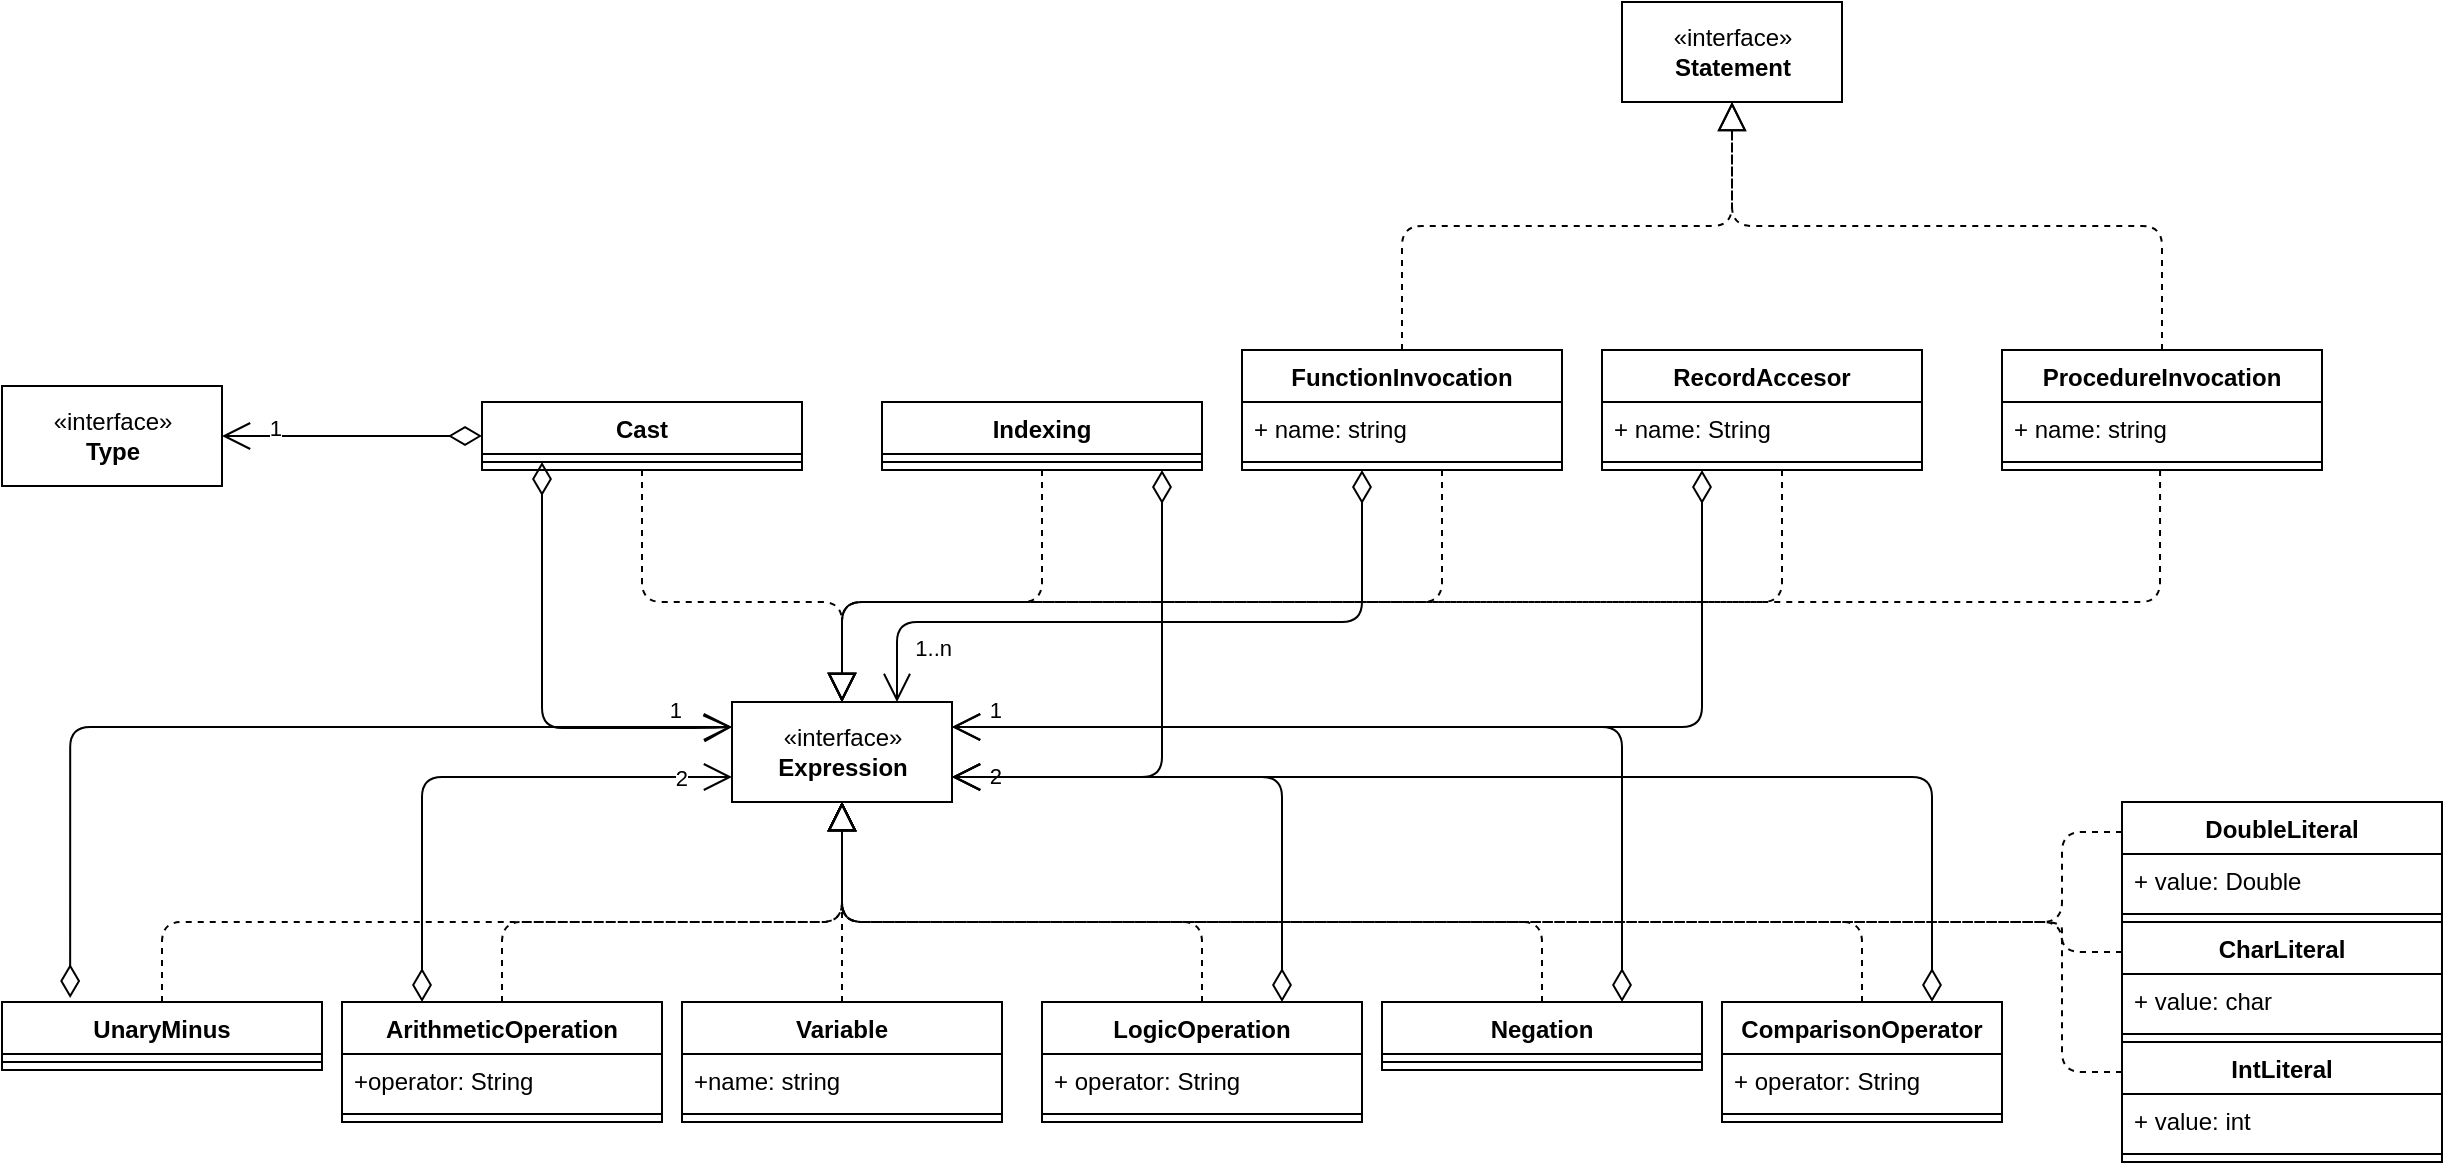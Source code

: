 <mxfile version="16.6.4" type="device"><diagram id="C5RBs43oDa-KdzZeNtuy" name="Page-1"><mxGraphModel dx="1865" dy="1733" grid="1" gridSize="10" guides="1" tooltips="1" connect="1" arrows="1" fold="1" page="1" pageScale="1" pageWidth="827" pageHeight="1169" math="0" shadow="0"><root><mxCell id="WIyWlLk6GJQsqaUBKTNV-0"/><mxCell id="WIyWlLk6GJQsqaUBKTNV-1" parent="WIyWlLk6GJQsqaUBKTNV-0"/><mxCell id="xL1u7Af5h9r503OtZPrn-3" value="Variable" style="swimlane;fontStyle=1;align=center;verticalAlign=top;childLayout=stackLayout;horizontal=1;startSize=26;horizontalStack=0;resizeParent=1;resizeParentMax=0;resizeLast=0;collapsible=1;marginBottom=0;" parent="WIyWlLk6GJQsqaUBKTNV-1" vertex="1"><mxGeometry x="260" y="340" width="160" height="60" as="geometry"/></mxCell><mxCell id="xL1u7Af5h9r503OtZPrn-4" value="+name: string&#xA;" style="text;strokeColor=none;fillColor=none;align=left;verticalAlign=top;spacingLeft=4;spacingRight=4;overflow=hidden;rotatable=0;points=[[0,0.5],[1,0.5]];portConstraint=eastwest;" parent="xL1u7Af5h9r503OtZPrn-3" vertex="1"><mxGeometry y="26" width="160" height="26" as="geometry"/></mxCell><mxCell id="xL1u7Af5h9r503OtZPrn-5" value="" style="line;strokeWidth=1;fillColor=none;align=left;verticalAlign=middle;spacingTop=-1;spacingLeft=3;spacingRight=3;rotatable=0;labelPosition=right;points=[];portConstraint=eastwest;" parent="xL1u7Af5h9r503OtZPrn-3" vertex="1"><mxGeometry y="52" width="160" height="8" as="geometry"/></mxCell><mxCell id="xL1u7Af5h9r503OtZPrn-7" value="IntLiteral" style="swimlane;fontStyle=1;align=center;verticalAlign=top;childLayout=stackLayout;horizontal=1;startSize=26;horizontalStack=0;resizeParent=1;resizeParentMax=0;resizeLast=0;collapsible=1;marginBottom=0;" parent="WIyWlLk6GJQsqaUBKTNV-1" vertex="1"><mxGeometry x="980" y="360" width="160" height="60" as="geometry"/></mxCell><mxCell id="xL1u7Af5h9r503OtZPrn-8" value="+ value: int&#xA;" style="text;strokeColor=none;fillColor=none;align=left;verticalAlign=top;spacingLeft=4;spacingRight=4;overflow=hidden;rotatable=0;points=[[0,0.5],[1,0.5]];portConstraint=eastwest;" parent="xL1u7Af5h9r503OtZPrn-7" vertex="1"><mxGeometry y="26" width="160" height="26" as="geometry"/></mxCell><mxCell id="xL1u7Af5h9r503OtZPrn-9" value="" style="line;strokeWidth=1;fillColor=none;align=left;verticalAlign=middle;spacingTop=-1;spacingLeft=3;spacingRight=3;rotatable=0;labelPosition=right;points=[];portConstraint=eastwest;" parent="xL1u7Af5h9r503OtZPrn-7" vertex="1"><mxGeometry y="52" width="160" height="8" as="geometry"/></mxCell><mxCell id="xL1u7Af5h9r503OtZPrn-11" value="ArithmeticOperation" style="swimlane;fontStyle=1;align=center;verticalAlign=top;childLayout=stackLayout;horizontal=1;startSize=26;horizontalStack=0;resizeParent=1;resizeParentMax=0;resizeLast=0;collapsible=1;marginBottom=0;" parent="WIyWlLk6GJQsqaUBKTNV-1" vertex="1"><mxGeometry x="90" y="340" width="160" height="60" as="geometry"/></mxCell><mxCell id="xL1u7Af5h9r503OtZPrn-12" value="+operator: String" style="text;strokeColor=none;fillColor=none;align=left;verticalAlign=top;spacingLeft=4;spacingRight=4;overflow=hidden;rotatable=0;points=[[0,0.5],[1,0.5]];portConstraint=eastwest;" parent="xL1u7Af5h9r503OtZPrn-11" vertex="1"><mxGeometry y="26" width="160" height="26" as="geometry"/></mxCell><mxCell id="xL1u7Af5h9r503OtZPrn-13" value="" style="line;strokeWidth=1;fillColor=none;align=left;verticalAlign=middle;spacingTop=-1;spacingLeft=3;spacingRight=3;rotatable=0;labelPosition=right;points=[];portConstraint=eastwest;" parent="xL1u7Af5h9r503OtZPrn-11" vertex="1"><mxGeometry y="52" width="160" height="8" as="geometry"/></mxCell><mxCell id="xL1u7Af5h9r503OtZPrn-16" value="«interface»&lt;br&gt;&lt;div&gt;&lt;b&gt;Expression&lt;/b&gt;&lt;/div&gt;" style="html=1;" parent="WIyWlLk6GJQsqaUBKTNV-1" vertex="1"><mxGeometry x="285" y="190" width="110" height="50" as="geometry"/></mxCell><mxCell id="xL1u7Af5h9r503OtZPrn-18" value="" style="endArrow=block;dashed=1;endFill=0;endSize=12;html=1;exitX=0.5;exitY=0;exitDx=0;exitDy=0;rounded=1;" parent="WIyWlLk6GJQsqaUBKTNV-1" source="xL1u7Af5h9r503OtZPrn-11" edge="1"><mxGeometry width="160" relative="1" as="geometry"><mxPoint x="250" y="480" as="sourcePoint"/><mxPoint x="340" y="240" as="targetPoint"/><Array as="points"><mxPoint x="170" y="300"/><mxPoint x="340" y="300"/></Array></mxGeometry></mxCell><mxCell id="xL1u7Af5h9r503OtZPrn-19" value="" style="endArrow=block;dashed=1;endFill=0;endSize=12;html=1;entryX=0.5;entryY=1;entryDx=0;entryDy=0;exitX=0.5;exitY=0;exitDx=0;exitDy=0;rounded=1;" parent="WIyWlLk6GJQsqaUBKTNV-1" source="xL1u7Af5h9r503OtZPrn-3" target="xL1u7Af5h9r503OtZPrn-16" edge="1"><mxGeometry width="160" relative="1" as="geometry"><mxPoint x="260" y="490" as="sourcePoint"/><mxPoint x="340" y="280" as="targetPoint"/></mxGeometry></mxCell><mxCell id="xL1u7Af5h9r503OtZPrn-27" value="UnaryMinus&#xA;" style="swimlane;fontStyle=1;align=center;verticalAlign=top;childLayout=stackLayout;horizontal=1;startSize=26;horizontalStack=0;resizeParent=1;resizeParentMax=0;resizeLast=0;collapsible=1;marginBottom=0;" parent="WIyWlLk6GJQsqaUBKTNV-1" vertex="1"><mxGeometry x="-80" y="340" width="160" height="34" as="geometry"/></mxCell><mxCell id="xL1u7Af5h9r503OtZPrn-29" value="" style="line;strokeWidth=1;fillColor=none;align=left;verticalAlign=middle;spacingTop=-1;spacingLeft=3;spacingRight=3;rotatable=0;labelPosition=right;points=[];portConstraint=eastwest;" parent="xL1u7Af5h9r503OtZPrn-27" vertex="1"><mxGeometry y="26" width="160" height="8" as="geometry"/></mxCell><mxCell id="xL1u7Af5h9r503OtZPrn-33" value="" style="endArrow=open;html=1;endSize=12;startArrow=diamondThin;startSize=14;startFill=0;edgeStyle=orthogonalEdgeStyle;entryX=0;entryY=0.25;entryDx=0;entryDy=0;exitX=0.213;exitY=-0.059;exitDx=0;exitDy=0;exitPerimeter=0;rounded=1;" parent="WIyWlLk6GJQsqaUBKTNV-1" source="xL1u7Af5h9r503OtZPrn-27" target="xL1u7Af5h9r503OtZPrn-16" edge="1"><mxGeometry relative="1" as="geometry"><mxPoint x="140" y="470" as="sourcePoint"/><mxPoint x="300" y="470" as="targetPoint"/><Array as="points"><mxPoint x="-46" y="203"/></Array></mxGeometry></mxCell><mxCell id="xL1u7Af5h9r503OtZPrn-35" value="1" style="edgeLabel;resizable=0;html=1;align=right;verticalAlign=top;" parent="xL1u7Af5h9r503OtZPrn-33" connectable="0" vertex="1"><mxGeometry x="1" relative="1" as="geometry"><mxPoint x="-25" y="-22" as="offset"/></mxGeometry></mxCell><mxCell id="xL1u7Af5h9r503OtZPrn-36" value="" style="endArrow=block;dashed=1;endFill=0;endSize=12;html=1;exitX=0.5;exitY=0;exitDx=0;exitDy=0;rounded=1;" parent="WIyWlLk6GJQsqaUBKTNV-1" source="xL1u7Af5h9r503OtZPrn-27" edge="1"><mxGeometry width="160" relative="1" as="geometry"><mxPoint x="140" y="260" as="sourcePoint"/><mxPoint x="340" y="240" as="targetPoint"/><Array as="points"><mxPoint y="300"/><mxPoint x="340" y="300"/></Array></mxGeometry></mxCell><mxCell id="r8-8H4Z4iRaG8STCAwNs-1" value="" style="endArrow=open;html=1;endSize=12;startArrow=diamondThin;startSize=14;startFill=0;edgeStyle=orthogonalEdgeStyle;entryX=0;entryY=0.75;entryDx=0;entryDy=0;exitX=0.25;exitY=0;exitDx=0;exitDy=0;rounded=1;" parent="WIyWlLk6GJQsqaUBKTNV-1" source="xL1u7Af5h9r503OtZPrn-11" target="xL1u7Af5h9r503OtZPrn-16" edge="1"><mxGeometry relative="1" as="geometry"><mxPoint x="-35.92" y="347.994" as="sourcePoint"/><mxPoint x="295" y="212.5" as="targetPoint"/><Array as="points"><mxPoint x="130" y="228"/></Array></mxGeometry></mxCell><mxCell id="r8-8H4Z4iRaG8STCAwNs-2" value="2" style="edgeLabel;resizable=0;html=1;align=right;verticalAlign=top;" parent="r8-8H4Z4iRaG8STCAwNs-1" connectable="0" vertex="1"><mxGeometry x="1" relative="1" as="geometry"><mxPoint x="-22" y="-13" as="offset"/></mxGeometry></mxCell><mxCell id="r8-8H4Z4iRaG8STCAwNs-3" value="LogicOperation" style="swimlane;fontStyle=1;align=center;verticalAlign=top;childLayout=stackLayout;horizontal=1;startSize=26;horizontalStack=0;resizeParent=1;resizeParentMax=0;resizeLast=0;collapsible=1;marginBottom=0;" parent="WIyWlLk6GJQsqaUBKTNV-1" vertex="1"><mxGeometry x="440" y="340" width="160" height="60" as="geometry"/></mxCell><mxCell id="r8-8H4Z4iRaG8STCAwNs-4" value="+ operator: String" style="text;strokeColor=none;fillColor=none;align=left;verticalAlign=top;spacingLeft=4;spacingRight=4;overflow=hidden;rotatable=0;points=[[0,0.5],[1,0.5]];portConstraint=eastwest;" parent="r8-8H4Z4iRaG8STCAwNs-3" vertex="1"><mxGeometry y="26" width="160" height="26" as="geometry"/></mxCell><mxCell id="r8-8H4Z4iRaG8STCAwNs-5" value="" style="line;strokeWidth=1;fillColor=none;align=left;verticalAlign=middle;spacingTop=-1;spacingLeft=3;spacingRight=3;rotatable=0;labelPosition=right;points=[];portConstraint=eastwest;" parent="r8-8H4Z4iRaG8STCAwNs-3" vertex="1"><mxGeometry y="52" width="160" height="8" as="geometry"/></mxCell><mxCell id="r8-8H4Z4iRaG8STCAwNs-7" value="Negation" style="swimlane;fontStyle=1;align=center;verticalAlign=top;childLayout=stackLayout;horizontal=1;startSize=26;horizontalStack=0;resizeParent=1;resizeParentMax=0;resizeLast=0;collapsible=1;marginBottom=0;" parent="WIyWlLk6GJQsqaUBKTNV-1" vertex="1"><mxGeometry x="610" y="340" width="160" height="34" as="geometry"/></mxCell><mxCell id="r8-8H4Z4iRaG8STCAwNs-9" value="" style="line;strokeWidth=1;fillColor=none;align=left;verticalAlign=middle;spacingTop=-1;spacingLeft=3;spacingRight=3;rotatable=0;labelPosition=right;points=[];portConstraint=eastwest;" parent="r8-8H4Z4iRaG8STCAwNs-7" vertex="1"><mxGeometry y="26" width="160" height="8" as="geometry"/></mxCell><mxCell id="r8-8H4Z4iRaG8STCAwNs-11" value="" style="endArrow=block;dashed=1;endFill=0;endSize=12;html=1;exitX=0.5;exitY=0;exitDx=0;exitDy=0;rounded=1;" parent="WIyWlLk6GJQsqaUBKTNV-1" source="r8-8H4Z4iRaG8STCAwNs-3" edge="1"><mxGeometry width="160" relative="1" as="geometry"><mxPoint x="340" y="330" as="sourcePoint"/><mxPoint x="340" y="240" as="targetPoint"/><Array as="points"><mxPoint x="520" y="300"/><mxPoint x="340" y="300"/></Array></mxGeometry></mxCell><mxCell id="r8-8H4Z4iRaG8STCAwNs-12" value="" style="endArrow=block;dashed=1;endFill=0;endSize=12;html=1;entryX=0.5;entryY=1;entryDx=0;entryDy=0;exitX=0.5;exitY=0;exitDx=0;exitDy=0;rounded=1;" parent="WIyWlLk6GJQsqaUBKTNV-1" source="r8-8H4Z4iRaG8STCAwNs-7" target="xL1u7Af5h9r503OtZPrn-16" edge="1"><mxGeometry width="160" relative="1" as="geometry"><mxPoint x="340" y="330" as="sourcePoint"/><mxPoint x="500" y="330" as="targetPoint"/><Array as="points"><mxPoint x="690" y="300"/><mxPoint x="340" y="300"/></Array></mxGeometry></mxCell><mxCell id="r8-8H4Z4iRaG8STCAwNs-13" value="" style="endArrow=open;html=1;endSize=12;startArrow=diamondThin;startSize=14;startFill=0;edgeStyle=orthogonalEdgeStyle;entryX=1;entryY=0.75;entryDx=0;entryDy=0;exitX=0.75;exitY=0;exitDx=0;exitDy=0;rounded=1;" parent="WIyWlLk6GJQsqaUBKTNV-1" source="r8-8H4Z4iRaG8STCAwNs-3" target="xL1u7Af5h9r503OtZPrn-16" edge="1"><mxGeometry relative="1" as="geometry"><mxPoint x="140" y="350" as="sourcePoint"/><mxPoint x="295" y="237.5" as="targetPoint"/><Array as="points"><mxPoint x="560" y="228"/></Array></mxGeometry></mxCell><mxCell id="r8-8H4Z4iRaG8STCAwNs-14" value="2" style="edgeLabel;resizable=0;html=1;align=right;verticalAlign=top;" parent="r8-8H4Z4iRaG8STCAwNs-13" connectable="0" vertex="1"><mxGeometry x="1" relative="1" as="geometry"><mxPoint x="25" y="-14" as="offset"/></mxGeometry></mxCell><mxCell id="r8-8H4Z4iRaG8STCAwNs-15" value="" style="endArrow=open;html=1;endSize=12;startArrow=diamondThin;startSize=14;startFill=0;edgeStyle=orthogonalEdgeStyle;entryX=1;entryY=0.25;entryDx=0;entryDy=0;exitX=0.75;exitY=0;exitDx=0;exitDy=0;rounded=1;" parent="WIyWlLk6GJQsqaUBKTNV-1" source="r8-8H4Z4iRaG8STCAwNs-7" target="xL1u7Af5h9r503OtZPrn-16" edge="1"><mxGeometry relative="1" as="geometry"><mxPoint x="-35.92" y="347.994" as="sourcePoint"/><mxPoint x="295" y="212.5" as="targetPoint"/><Array as="points"><mxPoint x="730" y="203"/></Array></mxGeometry></mxCell><mxCell id="r8-8H4Z4iRaG8STCAwNs-16" value="1" style="edgeLabel;resizable=0;html=1;align=right;verticalAlign=top;" parent="r8-8H4Z4iRaG8STCAwNs-15" connectable="0" vertex="1"><mxGeometry x="1" relative="1" as="geometry"><mxPoint x="25" y="-22" as="offset"/></mxGeometry></mxCell><mxCell id="oew-_MzWVDVJuDiaFAPV-8" value="Cast" style="swimlane;fontStyle=1;align=center;verticalAlign=top;childLayout=stackLayout;horizontal=1;startSize=26;horizontalStack=0;resizeParent=1;resizeParentMax=0;resizeLast=0;collapsible=1;marginBottom=0;" parent="WIyWlLk6GJQsqaUBKTNV-1" vertex="1"><mxGeometry x="160" y="40" width="160" height="34" as="geometry"/></mxCell><mxCell id="oew-_MzWVDVJuDiaFAPV-10" value="" style="line;strokeWidth=1;fillColor=none;align=left;verticalAlign=middle;spacingTop=-1;spacingLeft=3;spacingRight=3;rotatable=0;labelPosition=right;points=[];portConstraint=eastwest;" parent="oew-_MzWVDVJuDiaFAPV-8" vertex="1"><mxGeometry y="26" width="160" height="8" as="geometry"/></mxCell><mxCell id="oew-_MzWVDVJuDiaFAPV-12" value="Indexing" style="swimlane;fontStyle=1;align=center;verticalAlign=top;childLayout=stackLayout;horizontal=1;startSize=26;horizontalStack=0;resizeParent=1;resizeParentMax=0;resizeLast=0;collapsible=1;marginBottom=0;" parent="WIyWlLk6GJQsqaUBKTNV-1" vertex="1"><mxGeometry x="360" y="40" width="160" height="34" as="geometry"/></mxCell><mxCell id="oew-_MzWVDVJuDiaFAPV-14" value="" style="line;strokeWidth=1;fillColor=none;align=left;verticalAlign=middle;spacingTop=-1;spacingLeft=3;spacingRight=3;rotatable=0;labelPosition=right;points=[];portConstraint=eastwest;" parent="oew-_MzWVDVJuDiaFAPV-12" vertex="1"><mxGeometry y="26" width="160" height="8" as="geometry"/></mxCell><mxCell id="oew-_MzWVDVJuDiaFAPV-16" value="" style="endArrow=block;dashed=1;endFill=0;endSize=12;html=1;rounded=1;entryX=0.5;entryY=0;entryDx=0;entryDy=0;exitX=0.5;exitY=1;exitDx=0;exitDy=0;" parent="WIyWlLk6GJQsqaUBKTNV-1" source="oew-_MzWVDVJuDiaFAPV-8" target="xL1u7Af5h9r503OtZPrn-16" edge="1"><mxGeometry width="160" relative="1" as="geometry"><mxPoint x="340" y="290" as="sourcePoint"/><mxPoint x="500" y="290" as="targetPoint"/><Array as="points"><mxPoint x="240" y="140"/><mxPoint x="340" y="140"/></Array></mxGeometry></mxCell><mxCell id="oew-_MzWVDVJuDiaFAPV-17" value="" style="endArrow=block;dashed=1;endFill=0;endSize=12;html=1;rounded=1;entryX=0.5;entryY=0;entryDx=0;entryDy=0;exitX=0.5;exitY=1;exitDx=0;exitDy=0;" parent="WIyWlLk6GJQsqaUBKTNV-1" source="oew-_MzWVDVJuDiaFAPV-12" target="xL1u7Af5h9r503OtZPrn-16" edge="1"><mxGeometry width="160" relative="1" as="geometry"><mxPoint x="250" y="84" as="sourcePoint"/><mxPoint x="350" y="200" as="targetPoint"/><Array as="points"><mxPoint x="440" y="140"/><mxPoint x="340" y="140"/></Array></mxGeometry></mxCell><mxCell id="oew-_MzWVDVJuDiaFAPV-18" value="" style="endArrow=open;html=1;endSize=12;startArrow=diamondThin;startSize=14;startFill=0;edgeStyle=orthogonalEdgeStyle;rounded=1;entryX=0;entryY=0.25;entryDx=0;entryDy=0;" parent="WIyWlLk6GJQsqaUBKTNV-1" target="xL1u7Af5h9r503OtZPrn-16" edge="1"><mxGeometry relative="1" as="geometry"><mxPoint x="190" y="70" as="sourcePoint"/><mxPoint x="500" y="290" as="targetPoint"/><Array as="points"><mxPoint x="190" y="203"/><mxPoint x="275" y="203"/></Array></mxGeometry></mxCell><mxCell id="Ejt2beET1xlfPk8eXHFG-0" value="«interface»&lt;br&gt;&lt;b&gt;Type&lt;/b&gt;" style="html=1;" parent="WIyWlLk6GJQsqaUBKTNV-1" vertex="1"><mxGeometry x="-80" y="32" width="110" height="50" as="geometry"/></mxCell><mxCell id="Ejt2beET1xlfPk8eXHFG-1" value="" style="endArrow=open;html=1;endSize=12;startArrow=diamondThin;startSize=14;startFill=0;edgeStyle=orthogonalEdgeStyle;rounded=1;entryX=1;entryY=0.5;entryDx=0;entryDy=0;exitX=0;exitY=0.5;exitDx=0;exitDy=0;" parent="WIyWlLk6GJQsqaUBKTNV-1" source="oew-_MzWVDVJuDiaFAPV-8" target="Ejt2beET1xlfPk8eXHFG-0" edge="1"><mxGeometry relative="1" as="geometry"><mxPoint x="470" y="290" as="sourcePoint"/><mxPoint x="630" y="290" as="targetPoint"/><Array as="points"><mxPoint x="140" y="57"/><mxPoint x="140" y="57"/></Array></mxGeometry></mxCell><mxCell id="Ejt2beET1xlfPk8eXHFG-3" value="1" style="edgeLabel;resizable=0;html=1;align=right;verticalAlign=top;" parent="Ejt2beET1xlfPk8eXHFG-1" connectable="0" vertex="1"><mxGeometry x="1" relative="1" as="geometry"><mxPoint x="30" y="-17" as="offset"/></mxGeometry></mxCell><mxCell id="xtFBqtMyr5h_ZtkGj_UC-4" value="" style="endArrow=block;dashed=1;endFill=0;endSize=12;html=1;rounded=1;exitX=0.5;exitY=1;exitDx=0;exitDy=0;" parent="WIyWlLk6GJQsqaUBKTNV-1" edge="1"><mxGeometry width="160" relative="1" as="geometry"><mxPoint x="640" y="74" as="sourcePoint"/><mxPoint x="340" y="190" as="targetPoint"/><Array as="points"><mxPoint x="640" y="140"/><mxPoint x="340" y="140"/></Array></mxGeometry></mxCell><mxCell id="xtFBqtMyr5h_ZtkGj_UC-5" value="" style="endArrow=open;html=1;endSize=12;startArrow=diamondThin;startSize=14;startFill=0;edgeStyle=orthogonalEdgeStyle;rounded=1;entryX=0.75;entryY=0;entryDx=0;entryDy=0;exitX=0.25;exitY=1;exitDx=0;exitDy=0;" parent="WIyWlLk6GJQsqaUBKTNV-1" target="xL1u7Af5h9r503OtZPrn-16" edge="1"><mxGeometry relative="1" as="geometry"><mxPoint x="600" y="74" as="sourcePoint"/><mxPoint x="322.5" y="200" as="targetPoint"/><Array as="points"><mxPoint x="600" y="150"/><mxPoint x="368" y="150"/></Array></mxGeometry></mxCell><mxCell id="xtFBqtMyr5h_ZtkGj_UC-6" value="1..n" style="edgeLabel;resizable=0;html=1;align=right;verticalAlign=top;" parent="xtFBqtMyr5h_ZtkGj_UC-5" connectable="0" vertex="1"><mxGeometry x="1" relative="1" as="geometry"><mxPoint x="28" y="-40" as="offset"/></mxGeometry></mxCell><mxCell id="TEkYNDoxnSlp-H3mgl7C-4" value="" style="endArrow=open;html=1;endSize=12;startArrow=diamondThin;startSize=14;startFill=0;edgeStyle=orthogonalEdgeStyle;rounded=1;entryX=1;entryY=0.25;entryDx=0;entryDy=0;exitX=0.25;exitY=1;exitDx=0;exitDy=0;" parent="WIyWlLk6GJQsqaUBKTNV-1" target="xL1u7Af5h9r503OtZPrn-16" edge="1"><mxGeometry relative="1" as="geometry"><mxPoint x="770" y="74" as="sourcePoint"/><mxPoint x="377.5" y="200" as="targetPoint"/><Array as="points"><mxPoint x="770" y="203"/></Array></mxGeometry></mxCell><mxCell id="TEkYNDoxnSlp-H3mgl7C-6" value="" style="endArrow=block;dashed=1;endFill=0;endSize=12;html=1;rounded=1;exitX=0.5;exitY=1;exitDx=0;exitDy=0;" parent="WIyWlLk6GJQsqaUBKTNV-1" edge="1"><mxGeometry width="160" relative="1" as="geometry"><mxPoint x="810" y="74" as="sourcePoint"/><mxPoint x="340" y="190" as="targetPoint"/><Array as="points"><mxPoint x="810" y="140"/><mxPoint x="340" y="140"/></Array></mxGeometry></mxCell><mxCell id="RX1f9p8_NOGL7EHeb1_R-0" value="ProcedureInvocation" style="swimlane;fontStyle=1;align=center;verticalAlign=top;childLayout=stackLayout;horizontal=1;startSize=26;horizontalStack=0;resizeParent=1;resizeParentMax=0;resizeLast=0;collapsible=1;marginBottom=0;" parent="WIyWlLk6GJQsqaUBKTNV-1" vertex="1"><mxGeometry x="920" y="14" width="160" height="60" as="geometry"/></mxCell><mxCell id="RX1f9p8_NOGL7EHeb1_R-1" value="+ name: string" style="text;strokeColor=none;fillColor=none;align=left;verticalAlign=top;spacingLeft=4;spacingRight=4;overflow=hidden;rotatable=0;points=[[0,0.5],[1,0.5]];portConstraint=eastwest;" parent="RX1f9p8_NOGL7EHeb1_R-0" vertex="1"><mxGeometry y="26" width="160" height="26" as="geometry"/></mxCell><mxCell id="RX1f9p8_NOGL7EHeb1_R-2" value="" style="line;strokeWidth=1;fillColor=none;align=left;verticalAlign=middle;spacingTop=-1;spacingLeft=3;spacingRight=3;rotatable=0;labelPosition=right;points=[];portConstraint=eastwest;" parent="RX1f9p8_NOGL7EHeb1_R-0" vertex="1"><mxGeometry y="52" width="160" height="8" as="geometry"/></mxCell><mxCell id="RX1f9p8_NOGL7EHeb1_R-4" value="FunctionInvocation" style="swimlane;fontStyle=1;align=center;verticalAlign=top;childLayout=stackLayout;horizontal=1;startSize=26;horizontalStack=0;resizeParent=1;resizeParentMax=0;resizeLast=0;collapsible=1;marginBottom=0;" parent="WIyWlLk6GJQsqaUBKTNV-1" vertex="1"><mxGeometry x="540" y="14" width="160" height="60" as="geometry"/></mxCell><mxCell id="RX1f9p8_NOGL7EHeb1_R-5" value="+ name: string" style="text;strokeColor=none;fillColor=none;align=left;verticalAlign=top;spacingLeft=4;spacingRight=4;overflow=hidden;rotatable=0;points=[[0,0.5],[1,0.5]];portConstraint=eastwest;" parent="RX1f9p8_NOGL7EHeb1_R-4" vertex="1"><mxGeometry y="26" width="160" height="26" as="geometry"/></mxCell><mxCell id="RX1f9p8_NOGL7EHeb1_R-6" value="" style="line;strokeWidth=1;fillColor=none;align=left;verticalAlign=middle;spacingTop=-1;spacingLeft=3;spacingRight=3;rotatable=0;labelPosition=right;points=[];portConstraint=eastwest;" parent="RX1f9p8_NOGL7EHeb1_R-4" vertex="1"><mxGeometry y="52" width="160" height="8" as="geometry"/></mxCell><mxCell id="RX1f9p8_NOGL7EHeb1_R-7" value="" style="endArrow=block;dashed=1;endFill=0;endSize=12;html=1;rounded=1;exitX=0.494;exitY=1;exitDx=0;exitDy=0;exitPerimeter=0;entryX=0.5;entryY=0;entryDx=0;entryDy=0;" parent="WIyWlLk6GJQsqaUBKTNV-1" source="RX1f9p8_NOGL7EHeb1_R-2" target="xL1u7Af5h9r503OtZPrn-16" edge="1"><mxGeometry width="160" relative="1" as="geometry"><mxPoint x="820" y="84" as="sourcePoint"/><mxPoint x="350" y="200" as="targetPoint"/><Array as="points"><mxPoint x="999" y="140"/><mxPoint x="340" y="140"/></Array></mxGeometry></mxCell><mxCell id="RX1f9p8_NOGL7EHeb1_R-12" value="«interface»&lt;br&gt;&lt;div&gt;&lt;b&gt;Statement&lt;/b&gt;&lt;/div&gt;" style="html=1;" parent="WIyWlLk6GJQsqaUBKTNV-1" vertex="1"><mxGeometry x="730" y="-160" width="110" height="50" as="geometry"/></mxCell><mxCell id="RX1f9p8_NOGL7EHeb1_R-13" value="" style="endArrow=block;dashed=1;endFill=0;endSize=12;html=1;rounded=1;edgeStyle=orthogonalEdgeStyle;entryX=0.5;entryY=1;entryDx=0;entryDy=0;exitX=0.5;exitY=0;exitDx=0;exitDy=0;" parent="WIyWlLk6GJQsqaUBKTNV-1" source="RX1f9p8_NOGL7EHeb1_R-4" target="RX1f9p8_NOGL7EHeb1_R-12" edge="1"><mxGeometry width="160" relative="1" as="geometry"><mxPoint x="540" y="210" as="sourcePoint"/><mxPoint x="700" y="210" as="targetPoint"/></mxGeometry></mxCell><mxCell id="RX1f9p8_NOGL7EHeb1_R-14" value="" style="endArrow=block;dashed=1;endFill=0;endSize=12;html=1;rounded=1;edgeStyle=orthogonalEdgeStyle;entryX=0.5;entryY=1;entryDx=0;entryDy=0;exitX=0.5;exitY=0;exitDx=0;exitDy=0;" parent="WIyWlLk6GJQsqaUBKTNV-1" source="RX1f9p8_NOGL7EHeb1_R-0" target="RX1f9p8_NOGL7EHeb1_R-12" edge="1"><mxGeometry width="160" relative="1" as="geometry"><mxPoint x="630" y="24" as="sourcePoint"/><mxPoint x="795" y="-100" as="targetPoint"/></mxGeometry></mxCell><mxCell id="RX1f9p8_NOGL7EHeb1_R-15" value="" style="endArrow=open;html=1;endSize=12;startArrow=diamondThin;startSize=14;startFill=0;edgeStyle=orthogonalEdgeStyle;rounded=1;entryX=1;entryY=0.75;entryDx=0;entryDy=0;" parent="WIyWlLk6GJQsqaUBKTNV-1" source="oew-_MzWVDVJuDiaFAPV-12" target="xL1u7Af5h9r503OtZPrn-16" edge="1"><mxGeometry x="-0.375" y="-40" relative="1" as="geometry"><mxPoint x="500" y="80" as="sourcePoint"/><mxPoint x="420" y="215" as="targetPoint"/><Array as="points"><mxPoint x="500" y="228"/></Array><mxPoint as="offset"/></mxGeometry></mxCell><mxCell id="RX1f9p8_NOGL7EHeb1_R-18" value="CharLiteral" style="swimlane;fontStyle=1;align=center;verticalAlign=top;childLayout=stackLayout;horizontal=1;startSize=26;horizontalStack=0;resizeParent=1;resizeParentMax=0;resizeLast=0;collapsible=1;marginBottom=0;" parent="WIyWlLk6GJQsqaUBKTNV-1" vertex="1"><mxGeometry x="980" y="300" width="160" height="60" as="geometry"/></mxCell><mxCell id="RX1f9p8_NOGL7EHeb1_R-19" value="+ value: char" style="text;strokeColor=none;fillColor=none;align=left;verticalAlign=top;spacingLeft=4;spacingRight=4;overflow=hidden;rotatable=0;points=[[0,0.5],[1,0.5]];portConstraint=eastwest;" parent="RX1f9p8_NOGL7EHeb1_R-18" vertex="1"><mxGeometry y="26" width="160" height="26" as="geometry"/></mxCell><mxCell id="RX1f9p8_NOGL7EHeb1_R-20" value="" style="line;strokeWidth=1;fillColor=none;align=left;verticalAlign=middle;spacingTop=-1;spacingLeft=3;spacingRight=3;rotatable=0;labelPosition=right;points=[];portConstraint=eastwest;" parent="RX1f9p8_NOGL7EHeb1_R-18" vertex="1"><mxGeometry y="52" width="160" height="8" as="geometry"/></mxCell><mxCell id="RX1f9p8_NOGL7EHeb1_R-22" value="DoubleLiteral" style="swimlane;fontStyle=1;align=center;verticalAlign=top;childLayout=stackLayout;horizontal=1;startSize=26;horizontalStack=0;resizeParent=1;resizeParentMax=0;resizeLast=0;collapsible=1;marginBottom=0;" parent="WIyWlLk6GJQsqaUBKTNV-1" vertex="1"><mxGeometry x="980" y="240" width="160" height="60" as="geometry"/></mxCell><mxCell id="RX1f9p8_NOGL7EHeb1_R-23" value="+ value: Double" style="text;strokeColor=none;fillColor=none;align=left;verticalAlign=top;spacingLeft=4;spacingRight=4;overflow=hidden;rotatable=0;points=[[0,0.5],[1,0.5]];portConstraint=eastwest;" parent="RX1f9p8_NOGL7EHeb1_R-22" vertex="1"><mxGeometry y="26" width="160" height="26" as="geometry"/></mxCell><mxCell id="RX1f9p8_NOGL7EHeb1_R-24" value="" style="line;strokeWidth=1;fillColor=none;align=left;verticalAlign=middle;spacingTop=-1;spacingLeft=3;spacingRight=3;rotatable=0;labelPosition=right;points=[];portConstraint=eastwest;" parent="RX1f9p8_NOGL7EHeb1_R-22" vertex="1"><mxGeometry y="52" width="160" height="8" as="geometry"/></mxCell><mxCell id="RX1f9p8_NOGL7EHeb1_R-26" value="" style="endArrow=block;dashed=1;endFill=0;endSize=12;html=1;rounded=1;edgeStyle=orthogonalEdgeStyle;entryX=0.5;entryY=1;entryDx=0;entryDy=0;exitX=0;exitY=0.25;exitDx=0;exitDy=0;" parent="WIyWlLk6GJQsqaUBKTNV-1" source="xL1u7Af5h9r503OtZPrn-7" target="xL1u7Af5h9r503OtZPrn-16" edge="1"><mxGeometry width="160" relative="1" as="geometry"><mxPoint x="480" y="170" as="sourcePoint"/><mxPoint x="640" y="170" as="targetPoint"/><Array as="points"><mxPoint x="950" y="375"/><mxPoint x="950" y="300"/><mxPoint x="340" y="300"/></Array></mxGeometry></mxCell><mxCell id="RX1f9p8_NOGL7EHeb1_R-27" value="" style="endArrow=block;dashed=1;endFill=0;endSize=12;html=1;rounded=1;edgeStyle=orthogonalEdgeStyle;entryX=0.5;entryY=1;entryDx=0;entryDy=0;exitX=0;exitY=0.25;exitDx=0;exitDy=0;" parent="WIyWlLk6GJQsqaUBKTNV-1" source="RX1f9p8_NOGL7EHeb1_R-18" target="xL1u7Af5h9r503OtZPrn-16" edge="1"><mxGeometry width="160" relative="1" as="geometry"><mxPoint x="480" y="170" as="sourcePoint"/><mxPoint x="640" y="170" as="targetPoint"/><Array as="points"><mxPoint x="950" y="315"/><mxPoint x="950" y="300"/><mxPoint x="340" y="300"/></Array></mxGeometry></mxCell><mxCell id="RX1f9p8_NOGL7EHeb1_R-28" value="" style="endArrow=block;dashed=1;endFill=0;endSize=12;html=1;rounded=1;edgeStyle=orthogonalEdgeStyle;entryX=0.5;entryY=1;entryDx=0;entryDy=0;exitX=0;exitY=0.25;exitDx=0;exitDy=0;" parent="WIyWlLk6GJQsqaUBKTNV-1" source="RX1f9p8_NOGL7EHeb1_R-22" target="xL1u7Af5h9r503OtZPrn-16" edge="1"><mxGeometry width="160" relative="1" as="geometry"><mxPoint x="480" y="170" as="sourcePoint"/><mxPoint x="640" y="170" as="targetPoint"/><Array as="points"><mxPoint x="950" y="255"/><mxPoint x="950" y="300"/><mxPoint x="340" y="300"/></Array></mxGeometry></mxCell><mxCell id="8pQdsqw75MVijsIV-PSG-0" value="ComparisonOperator" style="swimlane;fontStyle=1;align=center;verticalAlign=top;childLayout=stackLayout;horizontal=1;startSize=26;horizontalStack=0;resizeParent=1;resizeParentMax=0;resizeLast=0;collapsible=1;marginBottom=0;" parent="WIyWlLk6GJQsqaUBKTNV-1" vertex="1"><mxGeometry x="780" y="340" width="140" height="60" as="geometry"/></mxCell><mxCell id="8pQdsqw75MVijsIV-PSG-1" value="+ operator: String" style="text;strokeColor=none;fillColor=none;align=left;verticalAlign=top;spacingLeft=4;spacingRight=4;overflow=hidden;rotatable=0;points=[[0,0.5],[1,0.5]];portConstraint=eastwest;" parent="8pQdsqw75MVijsIV-PSG-0" vertex="1"><mxGeometry y="26" width="140" height="26" as="geometry"/></mxCell><mxCell id="8pQdsqw75MVijsIV-PSG-2" value="" style="line;strokeWidth=1;fillColor=none;align=left;verticalAlign=middle;spacingTop=-1;spacingLeft=3;spacingRight=3;rotatable=0;labelPosition=right;points=[];portConstraint=eastwest;" parent="8pQdsqw75MVijsIV-PSG-0" vertex="1"><mxGeometry y="52" width="140" height="8" as="geometry"/></mxCell><mxCell id="8pQdsqw75MVijsIV-PSG-4" value="" style="endArrow=block;dashed=1;endFill=0;endSize=12;html=1;rounded=1;entryX=0.5;entryY=1;entryDx=0;entryDy=0;exitX=0.5;exitY=0;exitDx=0;exitDy=0;" parent="WIyWlLk6GJQsqaUBKTNV-1" source="8pQdsqw75MVijsIV-PSG-0" target="xL1u7Af5h9r503OtZPrn-16" edge="1"><mxGeometry width="160" relative="1" as="geometry"><mxPoint x="540" y="250" as="sourcePoint"/><mxPoint x="700" y="250" as="targetPoint"/><Array as="points"><mxPoint x="850" y="300"/><mxPoint x="340" y="300"/></Array></mxGeometry></mxCell><mxCell id="8pQdsqw75MVijsIV-PSG-5" value="&lt;div&gt;&lt;br&gt;&lt;/div&gt;&lt;div&gt;&lt;br&gt;&lt;/div&gt;" style="endArrow=open;html=1;endSize=12;startArrow=diamondThin;startSize=14;startFill=0;edgeStyle=orthogonalEdgeStyle;rounded=1;entryX=1;entryY=0.75;entryDx=0;entryDy=0;exitX=0.75;exitY=0;exitDx=0;exitDy=0;" parent="WIyWlLk6GJQsqaUBKTNV-1" source="8pQdsqw75MVijsIV-PSG-0" target="xL1u7Af5h9r503OtZPrn-16" edge="1"><mxGeometry relative="1" as="geometry"><mxPoint x="540" y="250" as="sourcePoint"/><mxPoint x="700" y="250" as="targetPoint"/></mxGeometry></mxCell><mxCell id="Zg_A68WoXlr7cz2kk8i4-0" value="RecordAccesor" style="swimlane;fontStyle=1;align=center;verticalAlign=top;childLayout=stackLayout;horizontal=1;startSize=26;horizontalStack=0;resizeParent=1;resizeParentMax=0;resizeLast=0;collapsible=1;marginBottom=0;" parent="WIyWlLk6GJQsqaUBKTNV-1" vertex="1"><mxGeometry x="720" y="14" width="160" height="60" as="geometry"/></mxCell><mxCell id="Zg_A68WoXlr7cz2kk8i4-1" value="+ name: String" style="text;strokeColor=none;fillColor=none;align=left;verticalAlign=top;spacingLeft=4;spacingRight=4;overflow=hidden;rotatable=0;points=[[0,0.5],[1,0.5]];portConstraint=eastwest;" parent="Zg_A68WoXlr7cz2kk8i4-0" vertex="1"><mxGeometry y="26" width="160" height="26" as="geometry"/></mxCell><mxCell id="Zg_A68WoXlr7cz2kk8i4-2" value="" style="line;strokeWidth=1;fillColor=none;align=left;verticalAlign=middle;spacingTop=-1;spacingLeft=3;spacingRight=3;rotatable=0;labelPosition=right;points=[];portConstraint=eastwest;" parent="Zg_A68WoXlr7cz2kk8i4-0" vertex="1"><mxGeometry y="52" width="160" height="8" as="geometry"/></mxCell></root></mxGraphModel></diagram></mxfile>